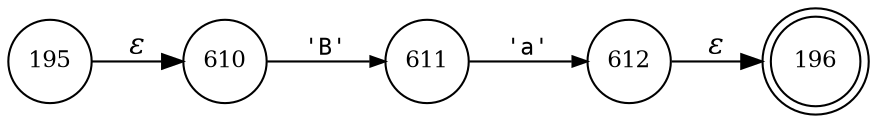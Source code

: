 digraph ATN {
rankdir=LR;
s196[fontsize=11, label="196", shape=doublecircle, fixedsize=true, width=.6];
s610[fontsize=11,label="610", shape=circle, fixedsize=true, width=.55, peripheries=1];
s195[fontsize=11,label="195", shape=circle, fixedsize=true, width=.55, peripheries=1];
s611[fontsize=11,label="611", shape=circle, fixedsize=true, width=.55, peripheries=1];
s612[fontsize=11,label="612", shape=circle, fixedsize=true, width=.55, peripheries=1];
s195 -> s610 [fontname="Times-Italic", label="&epsilon;"];
s610 -> s611 [fontsize=11, fontname="Courier", arrowsize=.7, label = "'B'", arrowhead = normal];
s611 -> s612 [fontsize=11, fontname="Courier", arrowsize=.7, label = "'a'", arrowhead = normal];
s612 -> s196 [fontname="Times-Italic", label="&epsilon;"];
}